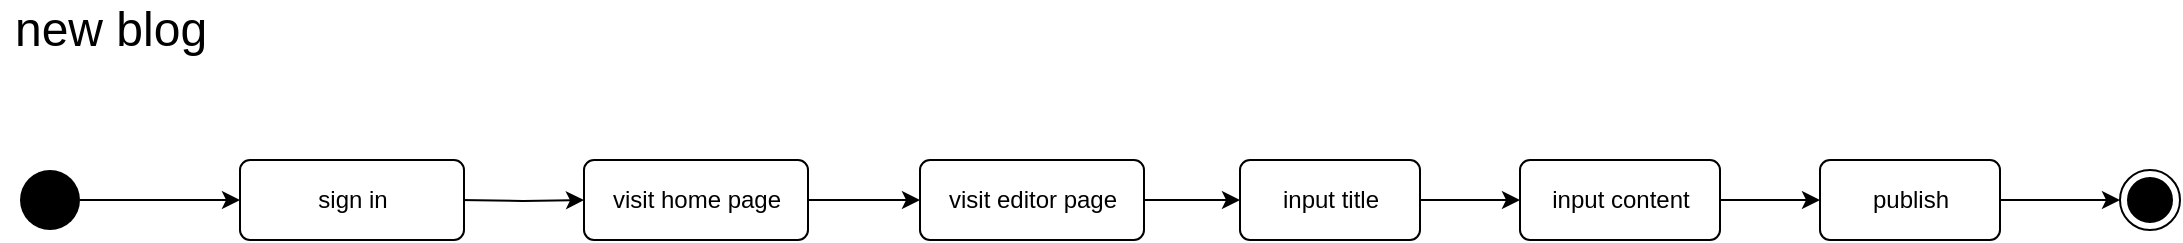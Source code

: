 <mxfile version="18.0.7" type="device"><diagram id="uYZvrimtw6pGNpJl5fNM" name="Page-1"><mxGraphModel dx="1186" dy="683" grid="1" gridSize="10" guides="1" tooltips="1" connect="1" arrows="1" fold="1" page="1" pageScale="1" pageWidth="827" pageHeight="1169" math="0" shadow="0"><root><mxCell id="0"/><mxCell id="1" parent="0"/><mxCell id="Wlo0kTgibTkUkE_SqMx7-7" style="edgeStyle=orthogonalEdgeStyle;rounded=0;orthogonalLoop=1;jettySize=auto;html=1;entryX=0;entryY=0.5;entryDx=0;entryDy=0;" parent="1" target="eJU6OAudXX6tlN-MqnCh-2" edge="1"><mxGeometry relative="1" as="geometry"><mxPoint x="240" y="345" as="sourcePoint"/><mxPoint x="317" y="345" as="targetPoint"/></mxGeometry></mxCell><mxCell id="MO17WwipZaVG_G69ae4t-4" style="edgeStyle=orthogonalEdgeStyle;rounded=0;orthogonalLoop=1;jettySize=auto;html=1;entryX=0;entryY=0.5;entryDx=0;entryDy=0;" parent="1" source="Wlo0kTgibTkUkE_SqMx7-1" target="MO17WwipZaVG_G69ae4t-3" edge="1"><mxGeometry relative="1" as="geometry"/></mxCell><mxCell id="Wlo0kTgibTkUkE_SqMx7-1" value="" style="ellipse;fillColor=#000000;strokeColor=none;" parent="1" vertex="1"><mxGeometry x="20" y="330" width="30" height="30" as="geometry"/></mxCell><mxCell id="Wlo0kTgibTkUkE_SqMx7-5" value="" style="ellipse;html=1;shape=endState;fillColor=#000000;strokeColor=#000000;" parent="1" vertex="1"><mxGeometry x="1070" y="330" width="30" height="30" as="geometry"/></mxCell><mxCell id="Wlo0kTgibTkUkE_SqMx7-12" value="&lt;font style=&quot;font-size: 24px;&quot;&gt;new blog&lt;/font&gt;" style="text;html=1;align=center;verticalAlign=middle;resizable=0;points=[];autosize=1;strokeColor=none;fillColor=none;" parent="1" vertex="1"><mxGeometry x="10" y="250" width="110" height="20" as="geometry"/></mxCell><mxCell id="MO17WwipZaVG_G69ae4t-3" value="sign in" style="html=1;align=center;verticalAlign=middle;rounded=1;absoluteArcSize=1;arcSize=10;dashed=0;" parent="1" vertex="1"><mxGeometry x="130" y="325" width="112" height="40" as="geometry"/></mxCell><mxCell id="eJU6OAudXX6tlN-MqnCh-4" style="edgeStyle=orthogonalEdgeStyle;rounded=0;orthogonalLoop=1;jettySize=auto;html=1;entryX=0;entryY=0.5;entryDx=0;entryDy=0;" edge="1" parent="1" source="eJU6OAudXX6tlN-MqnCh-2" target="eJU6OAudXX6tlN-MqnCh-3"><mxGeometry relative="1" as="geometry"/></mxCell><mxCell id="eJU6OAudXX6tlN-MqnCh-2" value="visit home page" style="html=1;align=center;verticalAlign=middle;rounded=1;absoluteArcSize=1;arcSize=10;dashed=0;" vertex="1" parent="1"><mxGeometry x="302" y="325" width="112" height="40" as="geometry"/></mxCell><mxCell id="eJU6OAudXX6tlN-MqnCh-8" style="edgeStyle=orthogonalEdgeStyle;rounded=0;orthogonalLoop=1;jettySize=auto;html=1;entryX=0;entryY=0.5;entryDx=0;entryDy=0;" edge="1" parent="1" source="eJU6OAudXX6tlN-MqnCh-3" target="eJU6OAudXX6tlN-MqnCh-6"><mxGeometry relative="1" as="geometry"/></mxCell><mxCell id="eJU6OAudXX6tlN-MqnCh-3" value="visit editor page" style="html=1;align=center;verticalAlign=middle;rounded=1;absoluteArcSize=1;arcSize=10;dashed=0;" vertex="1" parent="1"><mxGeometry x="470" y="325" width="112" height="40" as="geometry"/></mxCell><mxCell id="eJU6OAudXX6tlN-MqnCh-10" style="edgeStyle=orthogonalEdgeStyle;rounded=0;orthogonalLoop=1;jettySize=auto;html=1;entryX=0;entryY=0.5;entryDx=0;entryDy=0;" edge="1" parent="1" source="eJU6OAudXX6tlN-MqnCh-5" target="eJU6OAudXX6tlN-MqnCh-7"><mxGeometry relative="1" as="geometry"/></mxCell><mxCell id="eJU6OAudXX6tlN-MqnCh-5" value="input content" style="html=1;align=center;verticalAlign=middle;rounded=1;absoluteArcSize=1;arcSize=10;dashed=0;" vertex="1" parent="1"><mxGeometry x="770" y="325" width="100" height="40" as="geometry"/></mxCell><mxCell id="eJU6OAudXX6tlN-MqnCh-9" style="edgeStyle=orthogonalEdgeStyle;rounded=0;orthogonalLoop=1;jettySize=auto;html=1;entryX=0;entryY=0.5;entryDx=0;entryDy=0;" edge="1" parent="1" source="eJU6OAudXX6tlN-MqnCh-6" target="eJU6OAudXX6tlN-MqnCh-5"><mxGeometry relative="1" as="geometry"/></mxCell><mxCell id="eJU6OAudXX6tlN-MqnCh-6" value="input title" style="html=1;align=center;verticalAlign=middle;rounded=1;absoluteArcSize=1;arcSize=10;dashed=0;" vertex="1" parent="1"><mxGeometry x="630" y="325" width="90" height="40" as="geometry"/></mxCell><mxCell id="eJU6OAudXX6tlN-MqnCh-11" style="edgeStyle=orthogonalEdgeStyle;rounded=0;orthogonalLoop=1;jettySize=auto;html=1;entryX=0;entryY=0.5;entryDx=0;entryDy=0;" edge="1" parent="1" source="eJU6OAudXX6tlN-MqnCh-7" target="Wlo0kTgibTkUkE_SqMx7-5"><mxGeometry relative="1" as="geometry"/></mxCell><mxCell id="eJU6OAudXX6tlN-MqnCh-7" value="publish" style="html=1;align=center;verticalAlign=middle;rounded=1;absoluteArcSize=1;arcSize=10;dashed=0;" vertex="1" parent="1"><mxGeometry x="920" y="325" width="90" height="40" as="geometry"/></mxCell></root></mxGraphModel></diagram></mxfile>